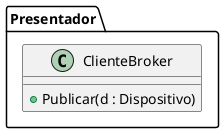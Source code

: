 @startuml

!$Presenter = "Presentador"


package "$Presenter" {
        class ClienteBroker {
                + Publicar(d : Dispositivo) 
        }
}

@enduml

